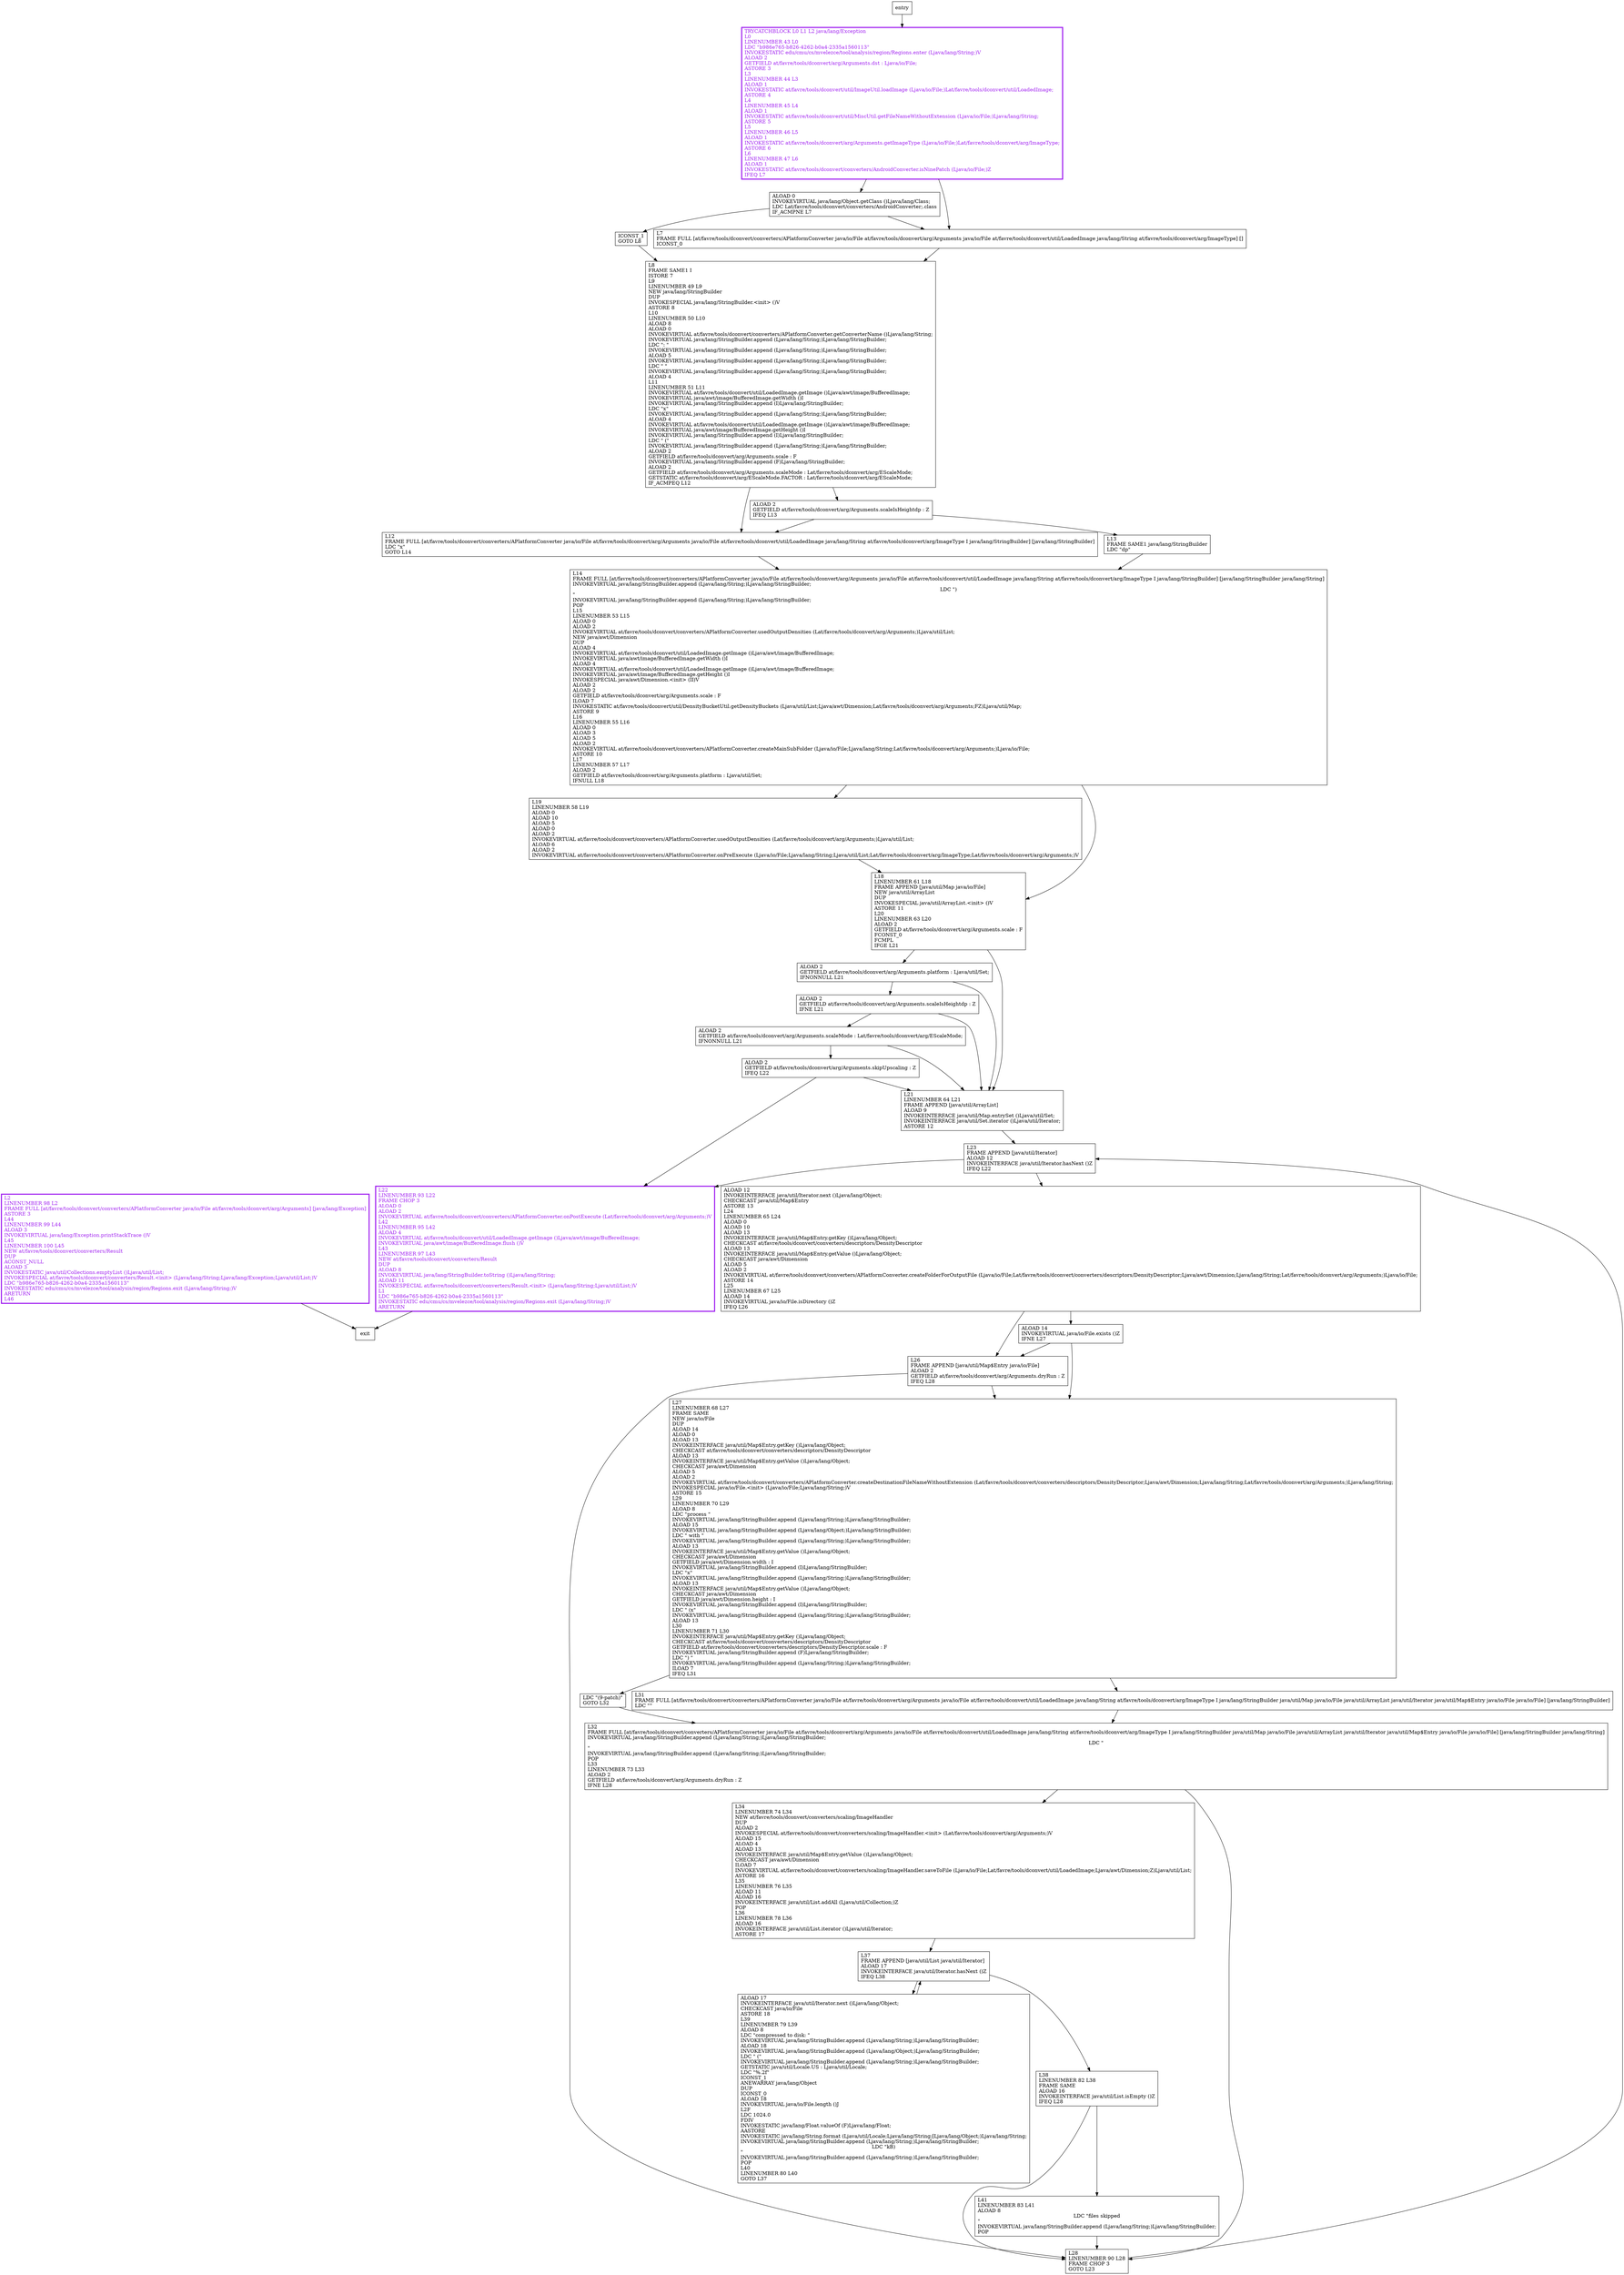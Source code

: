digraph convert {
node [shape=record];
1971433166 [label="L8\lFRAME SAME1 I\lISTORE 7\lL9\lLINENUMBER 49 L9\lNEW java/lang/StringBuilder\lDUP\lINVOKESPECIAL java/lang/StringBuilder.\<init\> ()V\lASTORE 8\lL10\lLINENUMBER 50 L10\lALOAD 8\lALOAD 0\lINVOKEVIRTUAL at/favre/tools/dconvert/converters/APlatformConverter.getConverterName ()Ljava/lang/String;\lINVOKEVIRTUAL java/lang/StringBuilder.append (Ljava/lang/String;)Ljava/lang/StringBuilder;\lLDC \": \"\lINVOKEVIRTUAL java/lang/StringBuilder.append (Ljava/lang/String;)Ljava/lang/StringBuilder;\lALOAD 5\lINVOKEVIRTUAL java/lang/StringBuilder.append (Ljava/lang/String;)Ljava/lang/StringBuilder;\lLDC \" \"\lINVOKEVIRTUAL java/lang/StringBuilder.append (Ljava/lang/String;)Ljava/lang/StringBuilder;\lALOAD 4\lL11\lLINENUMBER 51 L11\lINVOKEVIRTUAL at/favre/tools/dconvert/util/LoadedImage.getImage ()Ljava/awt/image/BufferedImage;\lINVOKEVIRTUAL java/awt/image/BufferedImage.getWidth ()I\lINVOKEVIRTUAL java/lang/StringBuilder.append (I)Ljava/lang/StringBuilder;\lLDC \"x\"\lINVOKEVIRTUAL java/lang/StringBuilder.append (Ljava/lang/String;)Ljava/lang/StringBuilder;\lALOAD 4\lINVOKEVIRTUAL at/favre/tools/dconvert/util/LoadedImage.getImage ()Ljava/awt/image/BufferedImage;\lINVOKEVIRTUAL java/awt/image/BufferedImage.getHeight ()I\lINVOKEVIRTUAL java/lang/StringBuilder.append (I)Ljava/lang/StringBuilder;\lLDC \" (\"\lINVOKEVIRTUAL java/lang/StringBuilder.append (Ljava/lang/String;)Ljava/lang/StringBuilder;\lALOAD 2\lGETFIELD at/favre/tools/dconvert/arg/Arguments.scale : F\lINVOKEVIRTUAL java/lang/StringBuilder.append (F)Ljava/lang/StringBuilder;\lALOAD 2\lGETFIELD at/favre/tools/dconvert/arg/Arguments.scaleMode : Lat/favre/tools/dconvert/arg/EScaleMode;\lGETSTATIC at/favre/tools/dconvert/arg/EScaleMode.FACTOR : Lat/favre/tools/dconvert/arg/EScaleMode;\lIF_ACMPEQ L12\l"];
555018692 [label="ALOAD 2\lGETFIELD at/favre/tools/dconvert/arg/Arguments.scaleIsHeightdp : Z\lIFEQ L13\l"];
1657595584 [label="L12\lFRAME FULL [at/favre/tools/dconvert/converters/APlatformConverter java/io/File at/favre/tools/dconvert/arg/Arguments java/io/File at/favre/tools/dconvert/util/LoadedImage java/lang/String at/favre/tools/dconvert/arg/ImageType I java/lang/StringBuilder] [java/lang/StringBuilder]\lLDC \"x\"\lGOTO L14\l"];
1956377378 [label="TRYCATCHBLOCK L0 L1 L2 java/lang/Exception\lL0\lLINENUMBER 43 L0\lLDC \"b986e765-b826-4262-b0a4-2335a1560113\"\lINVOKESTATIC edu/cmu/cs/mvelezce/tool/analysis/region/Regions.enter (Ljava/lang/String;)V\lALOAD 2\lGETFIELD at/favre/tools/dconvert/arg/Arguments.dst : Ljava/io/File;\lASTORE 3\lL3\lLINENUMBER 44 L3\lALOAD 1\lINVOKESTATIC at/favre/tools/dconvert/util/ImageUtil.loadImage (Ljava/io/File;)Lat/favre/tools/dconvert/util/LoadedImage;\lASTORE 4\lL4\lLINENUMBER 45 L4\lALOAD 1\lINVOKESTATIC at/favre/tools/dconvert/util/MiscUtil.getFileNameWithoutExtension (Ljava/io/File;)Ljava/lang/String;\lASTORE 5\lL5\lLINENUMBER 46 L5\lALOAD 1\lINVOKESTATIC at/favre/tools/dconvert/arg/Arguments.getImageType (Ljava/io/File;)Lat/favre/tools/dconvert/arg/ImageType;\lASTORE 6\lL6\lLINENUMBER 47 L6\lALOAD 1\lINVOKESTATIC at/favre/tools/dconvert/converters/AndroidConverter.isNinePatch (Ljava/io/File;)Z\lIFEQ L7\l"];
1800128758 [label="L34\lLINENUMBER 74 L34\lNEW at/favre/tools/dconvert/converters/scaling/ImageHandler\lDUP\lALOAD 2\lINVOKESPECIAL at/favre/tools/dconvert/converters/scaling/ImageHandler.\<init\> (Lat/favre/tools/dconvert/arg/Arguments;)V\lALOAD 15\lALOAD 4\lALOAD 13\lINVOKEINTERFACE java/util/Map$Entry.getValue ()Ljava/lang/Object;\lCHECKCAST java/awt/Dimension\lILOAD 7\lINVOKEVIRTUAL at/favre/tools/dconvert/converters/scaling/ImageHandler.saveToFile (Ljava/io/File;Lat/favre/tools/dconvert/util/LoadedImage;Ljava/awt/Dimension;Z)Ljava/util/List;\lASTORE 16\lL35\lLINENUMBER 76 L35\lALOAD 11\lALOAD 16\lINVOKEINTERFACE java/util/List.addAll (Ljava/util/Collection;)Z\lPOP\lL36\lLINENUMBER 78 L36\lALOAD 16\lINVOKEINTERFACE java/util/List.iterator ()Ljava/util/Iterator;\lASTORE 17\l"];
714940629 [label="ALOAD 0\lINVOKEVIRTUAL java/lang/Object.getClass ()Ljava/lang/Class;\lLDC Lat/favre/tools/dconvert/converters/AndroidConverter;.class\lIF_ACMPNE L7\l"];
1218396742 [label="L21\lLINENUMBER 64 L21\lFRAME APPEND [java/util/ArrayList]\lALOAD 9\lINVOKEINTERFACE java/util/Map.entrySet ()Ljava/util/Set;\lINVOKEINTERFACE java/util/Set.iterator ()Ljava/util/Iterator;\lASTORE 12\l"];
1166629144 [label="L14\lFRAME FULL [at/favre/tools/dconvert/converters/APlatformConverter java/io/File at/favre/tools/dconvert/arg/Arguments java/io/File at/favre/tools/dconvert/util/LoadedImage java/lang/String at/favre/tools/dconvert/arg/ImageType I java/lang/StringBuilder] [java/lang/StringBuilder java/lang/String]\lINVOKEVIRTUAL java/lang/StringBuilder.append (Ljava/lang/String;)Ljava/lang/StringBuilder;\lLDC \")\n\"\lINVOKEVIRTUAL java/lang/StringBuilder.append (Ljava/lang/String;)Ljava/lang/StringBuilder;\lPOP\lL15\lLINENUMBER 53 L15\lALOAD 0\lALOAD 2\lINVOKEVIRTUAL at/favre/tools/dconvert/converters/APlatformConverter.usedOutputDensities (Lat/favre/tools/dconvert/arg/Arguments;)Ljava/util/List;\lNEW java/awt/Dimension\lDUP\lALOAD 4\lINVOKEVIRTUAL at/favre/tools/dconvert/util/LoadedImage.getImage ()Ljava/awt/image/BufferedImage;\lINVOKEVIRTUAL java/awt/image/BufferedImage.getWidth ()I\lALOAD 4\lINVOKEVIRTUAL at/favre/tools/dconvert/util/LoadedImage.getImage ()Ljava/awt/image/BufferedImage;\lINVOKEVIRTUAL java/awt/image/BufferedImage.getHeight ()I\lINVOKESPECIAL java/awt/Dimension.\<init\> (II)V\lALOAD 2\lALOAD 2\lGETFIELD at/favre/tools/dconvert/arg/Arguments.scale : F\lILOAD 7\lINVOKESTATIC at/favre/tools/dconvert/util/DensityBucketUtil.getDensityBuckets (Ljava/util/List;Ljava/awt/Dimension;Lat/favre/tools/dconvert/arg/Arguments;FZ)Ljava/util/Map;\lASTORE 9\lL16\lLINENUMBER 55 L16\lALOAD 0\lALOAD 3\lALOAD 5\lALOAD 2\lINVOKEVIRTUAL at/favre/tools/dconvert/converters/APlatformConverter.createMainSubFolder (Ljava/io/File;Ljava/lang/String;Lat/favre/tools/dconvert/arg/Arguments;)Ljava/io/File;\lASTORE 10\lL17\lLINENUMBER 57 L17\lALOAD 2\lGETFIELD at/favre/tools/dconvert/arg/Arguments.platform : Ljava/util/Set;\lIFNULL L18\l"];
1427085336 [label="L27\lLINENUMBER 68 L27\lFRAME SAME\lNEW java/io/File\lDUP\lALOAD 14\lALOAD 0\lALOAD 13\lINVOKEINTERFACE java/util/Map$Entry.getKey ()Ljava/lang/Object;\lCHECKCAST at/favre/tools/dconvert/converters/descriptors/DensityDescriptor\lALOAD 13\lINVOKEINTERFACE java/util/Map$Entry.getValue ()Ljava/lang/Object;\lCHECKCAST java/awt/Dimension\lALOAD 5\lALOAD 2\lINVOKEVIRTUAL at/favre/tools/dconvert/converters/APlatformConverter.createDestinationFileNameWithoutExtension (Lat/favre/tools/dconvert/converters/descriptors/DensityDescriptor;Ljava/awt/Dimension;Ljava/lang/String;Lat/favre/tools/dconvert/arg/Arguments;)Ljava/lang/String;\lINVOKESPECIAL java/io/File.\<init\> (Ljava/io/File;Ljava/lang/String;)V\lASTORE 15\lL29\lLINENUMBER 70 L29\lALOAD 8\lLDC \"process \"\lINVOKEVIRTUAL java/lang/StringBuilder.append (Ljava/lang/String;)Ljava/lang/StringBuilder;\lALOAD 15\lINVOKEVIRTUAL java/lang/StringBuilder.append (Ljava/lang/Object;)Ljava/lang/StringBuilder;\lLDC \" with \"\lINVOKEVIRTUAL java/lang/StringBuilder.append (Ljava/lang/String;)Ljava/lang/StringBuilder;\lALOAD 13\lINVOKEINTERFACE java/util/Map$Entry.getValue ()Ljava/lang/Object;\lCHECKCAST java/awt/Dimension\lGETFIELD java/awt/Dimension.width : I\lINVOKEVIRTUAL java/lang/StringBuilder.append (I)Ljava/lang/StringBuilder;\lLDC \"x\"\lINVOKEVIRTUAL java/lang/StringBuilder.append (Ljava/lang/String;)Ljava/lang/StringBuilder;\lALOAD 13\lINVOKEINTERFACE java/util/Map$Entry.getValue ()Ljava/lang/Object;\lCHECKCAST java/awt/Dimension\lGETFIELD java/awt/Dimension.height : I\lINVOKEVIRTUAL java/lang/StringBuilder.append (I)Ljava/lang/StringBuilder;\lLDC \" (x\"\lINVOKEVIRTUAL java/lang/StringBuilder.append (Ljava/lang/String;)Ljava/lang/StringBuilder;\lALOAD 13\lL30\lLINENUMBER 71 L30\lINVOKEINTERFACE java/util/Map$Entry.getKey ()Ljava/lang/Object;\lCHECKCAST at/favre/tools/dconvert/converters/descriptors/DensityDescriptor\lGETFIELD at/favre/tools/dconvert/converters/descriptors/DensityDescriptor.scale : F\lINVOKEVIRTUAL java/lang/StringBuilder.append (F)Ljava/lang/StringBuilder;\lLDC \") \"\lINVOKEVIRTUAL java/lang/StringBuilder.append (Ljava/lang/String;)Ljava/lang/StringBuilder;\lILOAD 7\lIFEQ L31\l"];
1614116437 [label="L23\lFRAME APPEND [java/util/Iterator]\lALOAD 12\lINVOKEINTERFACE java/util/Iterator.hasNext ()Z\lIFEQ L22\l"];
176912212 [label="L2\lLINENUMBER 98 L2\lFRAME FULL [at/favre/tools/dconvert/converters/APlatformConverter java/io/File at/favre/tools/dconvert/arg/Arguments] [java/lang/Exception]\lASTORE 3\lL44\lLINENUMBER 99 L44\lALOAD 3\lINVOKEVIRTUAL java/lang/Exception.printStackTrace ()V\lL45\lLINENUMBER 100 L45\lNEW at/favre/tools/dconvert/converters/Result\lDUP\lACONST_NULL\lALOAD 3\lINVOKESTATIC java/util/Collections.emptyList ()Ljava/util/List;\lINVOKESPECIAL at/favre/tools/dconvert/converters/Result.\<init\> (Ljava/lang/String;Ljava/lang/Exception;Ljava/util/List;)V\lLDC \"b986e765-b826-4262-b0a4-2335a1560113\"\lINVOKESTATIC edu/cmu/cs/mvelezce/tool/analysis/region/Regions.exit (Ljava/lang/String;)V\lARETURN\lL46\l"];
1196528596 [label="ALOAD 2\lGETFIELD at/favre/tools/dconvert/arg/Arguments.platform : Ljava/util/Set;\lIFNONNULL L21\l"];
624364185 [label="ALOAD 2\lGETFIELD at/favre/tools/dconvert/arg/Arguments.scaleMode : Lat/favre/tools/dconvert/arg/EScaleMode;\lIFNONNULL L21\l"];
1185597084 [label="L19\lLINENUMBER 58 L19\lALOAD 0\lALOAD 10\lALOAD 5\lALOAD 0\lALOAD 2\lINVOKEVIRTUAL at/favre/tools/dconvert/converters/APlatformConverter.usedOutputDensities (Lat/favre/tools/dconvert/arg/Arguments;)Ljava/util/List;\lALOAD 6\lALOAD 2\lINVOKEVIRTUAL at/favre/tools/dconvert/converters/APlatformConverter.onPreExecute (Ljava/io/File;Ljava/lang/String;Ljava/util/List;Lat/favre/tools/dconvert/arg/ImageType;Lat/favre/tools/dconvert/arg/Arguments;)V\l"];
901362836 [label="ALOAD 2\lGETFIELD at/favre/tools/dconvert/arg/Arguments.scaleIsHeightdp : Z\lIFNE L21\l"];
386461963 [label="ALOAD 2\lGETFIELD at/favre/tools/dconvert/arg/Arguments.skipUpscaling : Z\lIFEQ L22\l"];
1147756217 [label="L41\lLINENUMBER 83 L41\lALOAD 8\lLDC \"files skipped\n\"\lINVOKEVIRTUAL java/lang/StringBuilder.append (Ljava/lang/String;)Ljava/lang/StringBuilder;\lPOP\l"];
610864412 [label="ALOAD 12\lINVOKEINTERFACE java/util/Iterator.next ()Ljava/lang/Object;\lCHECKCAST java/util/Map$Entry\lASTORE 13\lL24\lLINENUMBER 65 L24\lALOAD 0\lALOAD 10\lALOAD 13\lINVOKEINTERFACE java/util/Map$Entry.getKey ()Ljava/lang/Object;\lCHECKCAST at/favre/tools/dconvert/converters/descriptors/DensityDescriptor\lALOAD 13\lINVOKEINTERFACE java/util/Map$Entry.getValue ()Ljava/lang/Object;\lCHECKCAST java/awt/Dimension\lALOAD 5\lALOAD 2\lINVOKEVIRTUAL at/favre/tools/dconvert/converters/APlatformConverter.createFolderForOutputFile (Ljava/io/File;Lat/favre/tools/dconvert/converters/descriptors/DensityDescriptor;Ljava/awt/Dimension;Ljava/lang/String;Lat/favre/tools/dconvert/arg/Arguments;)Ljava/io/File;\lASTORE 14\lL25\lLINENUMBER 67 L25\lALOAD 14\lINVOKEVIRTUAL java/io/File.isDirectory ()Z\lIFEQ L26\l"];
1552686861 [label="L22\lLINENUMBER 93 L22\lFRAME CHOP 3\lALOAD 0\lALOAD 2\lINVOKEVIRTUAL at/favre/tools/dconvert/converters/APlatformConverter.onPostExecute (Lat/favre/tools/dconvert/arg/Arguments;)V\lL42\lLINENUMBER 95 L42\lALOAD 4\lINVOKEVIRTUAL at/favre/tools/dconvert/util/LoadedImage.getImage ()Ljava/awt/image/BufferedImage;\lINVOKEVIRTUAL java/awt/image/BufferedImage.flush ()V\lL43\lLINENUMBER 97 L43\lNEW at/favre/tools/dconvert/converters/Result\lDUP\lALOAD 8\lINVOKEVIRTUAL java/lang/StringBuilder.toString ()Ljava/lang/String;\lALOAD 11\lINVOKESPECIAL at/favre/tools/dconvert/converters/Result.\<init\> (Ljava/lang/String;Ljava/util/List;)V\lL1\lLDC \"b986e765-b826-4262-b0a4-2335a1560113\"\lINVOKESTATIC edu/cmu/cs/mvelezce/tool/analysis/region/Regions.exit (Ljava/lang/String;)V\lARETURN\l"];
1909466125 [label="L37\lFRAME APPEND [java/util/List java/util/Iterator]\lALOAD 17\lINVOKEINTERFACE java/util/Iterator.hasNext ()Z\lIFEQ L38\l"];
1032222648 [label="L13\lFRAME SAME1 java/lang/StringBuilder\lLDC \"dp\"\l"];
1754756348 [label="LDC \"(9-patch)\"\lGOTO L32\l"];
1819869225 [label="L38\lLINENUMBER 82 L38\lFRAME SAME\lALOAD 16\lINVOKEINTERFACE java/util/List.isEmpty ()Z\lIFEQ L28\l"];
1588090074 [label="ICONST_1\lGOTO L8\l"];
966240458 [label="L26\lFRAME APPEND [java/util/Map$Entry java/io/File]\lALOAD 2\lGETFIELD at/favre/tools/dconvert/arg/Arguments.dryRun : Z\lIFEQ L28\l"];
1106378414 [label="L32\lFRAME FULL [at/favre/tools/dconvert/converters/APlatformConverter java/io/File at/favre/tools/dconvert/arg/Arguments java/io/File at/favre/tools/dconvert/util/LoadedImage java/lang/String at/favre/tools/dconvert/arg/ImageType I java/lang/StringBuilder java/util/Map java/io/File java/util/ArrayList java/util/Iterator java/util/Map$Entry java/io/File java/io/File] [java/lang/StringBuilder java/lang/String]\lINVOKEVIRTUAL java/lang/StringBuilder.append (Ljava/lang/String;)Ljava/lang/StringBuilder;\lLDC \"\n\"\lINVOKEVIRTUAL java/lang/StringBuilder.append (Ljava/lang/String;)Ljava/lang/StringBuilder;\lPOP\lL33\lLINENUMBER 73 L33\lALOAD 2\lGETFIELD at/favre/tools/dconvert/arg/Arguments.dryRun : Z\lIFNE L28\l"];
1058716110 [label="ALOAD 17\lINVOKEINTERFACE java/util/Iterator.next ()Ljava/lang/Object;\lCHECKCAST java/io/File\lASTORE 18\lL39\lLINENUMBER 79 L39\lALOAD 8\lLDC \"compressed to disk: \"\lINVOKEVIRTUAL java/lang/StringBuilder.append (Ljava/lang/String;)Ljava/lang/StringBuilder;\lALOAD 18\lINVOKEVIRTUAL java/lang/StringBuilder.append (Ljava/lang/Object;)Ljava/lang/StringBuilder;\lLDC \" (\"\lINVOKEVIRTUAL java/lang/StringBuilder.append (Ljava/lang/String;)Ljava/lang/StringBuilder;\lGETSTATIC java/util/Locale.US : Ljava/util/Locale;\lLDC \"%.2f\"\lICONST_1\lANEWARRAY java/lang/Object\lDUP\lICONST_0\lALOAD 18\lINVOKEVIRTUAL java/io/File.length ()J\lL2F\lLDC 1024.0\lFDIV\lINVOKESTATIC java/lang/Float.valueOf (F)Ljava/lang/Float;\lAASTORE\lINVOKESTATIC java/lang/String.format (Ljava/util/Locale;Ljava/lang/String;[Ljava/lang/Object;)Ljava/lang/String;\lINVOKEVIRTUAL java/lang/StringBuilder.append (Ljava/lang/String;)Ljava/lang/StringBuilder;\lLDC \"kB)\n\"\lINVOKEVIRTUAL java/lang/StringBuilder.append (Ljava/lang/String;)Ljava/lang/StringBuilder;\lPOP\lL40\lLINENUMBER 80 L40\lGOTO L37\l"];
1807719602 [label="L7\lFRAME FULL [at/favre/tools/dconvert/converters/APlatformConverter java/io/File at/favre/tools/dconvert/arg/Arguments java/io/File at/favre/tools/dconvert/util/LoadedImage java/lang/String at/favre/tools/dconvert/arg/ImageType] []\lICONST_0\l"];
1089887631 [label="L18\lLINENUMBER 61 L18\lFRAME APPEND [java/util/Map java/io/File]\lNEW java/util/ArrayList\lDUP\lINVOKESPECIAL java/util/ArrayList.\<init\> ()V\lASTORE 11\lL20\lLINENUMBER 63 L20\lALOAD 2\lGETFIELD at/favre/tools/dconvert/arg/Arguments.scale : F\lFCONST_0\lFCMPL\lIFGE L21\l"];
1774687834 [label="ALOAD 14\lINVOKEVIRTUAL java/io/File.exists ()Z\lIFNE L27\l"];
962752072 [label="L28\lLINENUMBER 90 L28\lFRAME CHOP 3\lGOTO L23\l"];
1035423830 [label="L31\lFRAME FULL [at/favre/tools/dconvert/converters/APlatformConverter java/io/File at/favre/tools/dconvert/arg/Arguments java/io/File at/favre/tools/dconvert/util/LoadedImage java/lang/String at/favre/tools/dconvert/arg/ImageType I java/lang/StringBuilder java/util/Map java/io/File java/util/ArrayList java/util/Iterator java/util/Map$Entry java/io/File java/io/File] [java/lang/StringBuilder]\lLDC \"\"\l"];
entry;
exit;
1971433166 -> 555018692;
1971433166 -> 1657595584;
555018692 -> 1032222648;
555018692 -> 1657595584;
1657595584 -> 1166629144;
1956377378 -> 1807719602;
1956377378 -> 714940629;
1800128758 -> 1909466125;
714940629 -> 1588090074;
714940629 -> 1807719602;
1218396742 -> 1614116437;
1166629144 -> 1185597084;
1166629144 -> 1089887631;
1427085336 -> 1754756348;
1427085336 -> 1035423830;
1614116437 -> 610864412;
1614116437 -> 1552686861;
176912212 -> exit;
1196528596 -> 901362836;
1196528596 -> 1218396742;
624364185 -> 386461963;
624364185 -> 1218396742;
1185597084 -> 1089887631;
901362836 -> 624364185;
901362836 -> 1218396742;
386461963 -> 1552686861;
386461963 -> 1218396742;
1147756217 -> 962752072;
610864412 -> 966240458;
610864412 -> 1774687834;
1552686861 -> exit;
1909466125 -> 1058716110;
1909466125 -> 1819869225;
1032222648 -> 1166629144;
1754756348 -> 1106378414;
1819869225 -> 1147756217;
1819869225 -> 962752072;
1588090074 -> 1971433166;
966240458 -> 962752072;
966240458 -> 1427085336;
1106378414 -> 1800128758;
1106378414 -> 962752072;
entry -> 1956377378;
1058716110 -> 1909466125;
1807719602 -> 1971433166;
1089887631 -> 1196528596;
1089887631 -> 1218396742;
1774687834 -> 966240458;
1774687834 -> 1427085336;
962752072 -> 1614116437;
1035423830 -> 1106378414;
176912212[fontcolor="purple", penwidth=3, color="purple"];
1552686861[fontcolor="purple", penwidth=3, color="purple"];
1956377378[fontcolor="purple", penwidth=3, color="purple"];
}
